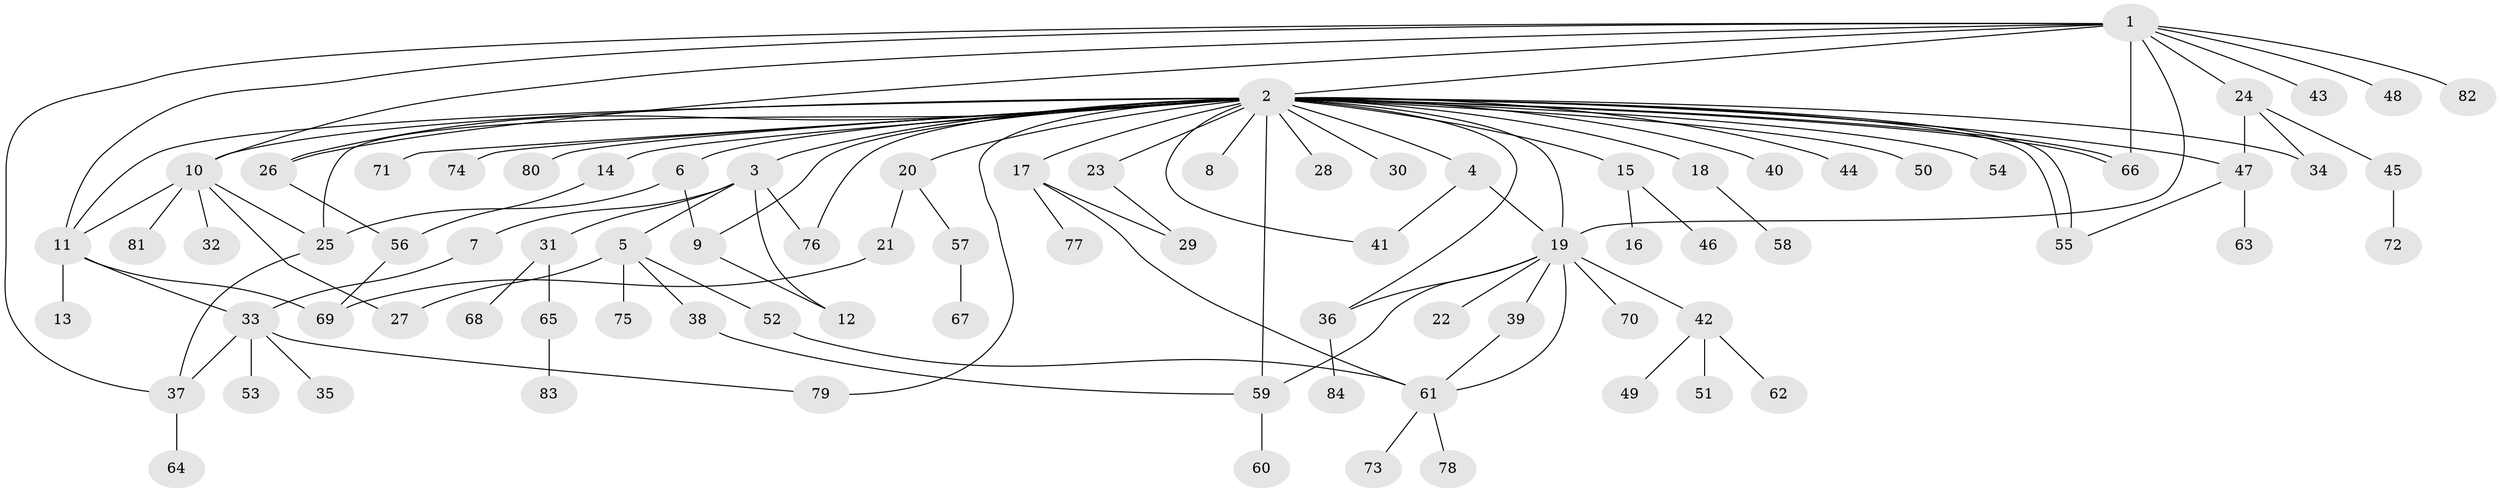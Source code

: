 // coarse degree distribution, {10: 0.0196078431372549, 29: 0.0196078431372549, 6: 0.0392156862745098, 2: 0.19607843137254902, 3: 0.1568627450980392, 4: 0.0784313725490196, 1: 0.43137254901960786, 5: 0.0392156862745098, 9: 0.0196078431372549}
// Generated by graph-tools (version 1.1) at 2025/50/03/04/25 22:50:31]
// undirected, 84 vertices, 116 edges
graph export_dot {
  node [color=gray90,style=filled];
  1;
  2;
  3;
  4;
  5;
  6;
  7;
  8;
  9;
  10;
  11;
  12;
  13;
  14;
  15;
  16;
  17;
  18;
  19;
  20;
  21;
  22;
  23;
  24;
  25;
  26;
  27;
  28;
  29;
  30;
  31;
  32;
  33;
  34;
  35;
  36;
  37;
  38;
  39;
  40;
  41;
  42;
  43;
  44;
  45;
  46;
  47;
  48;
  49;
  50;
  51;
  52;
  53;
  54;
  55;
  56;
  57;
  58;
  59;
  60;
  61;
  62;
  63;
  64;
  65;
  66;
  67;
  68;
  69;
  70;
  71;
  72;
  73;
  74;
  75;
  76;
  77;
  78;
  79;
  80;
  81;
  82;
  83;
  84;
  1 -- 2;
  1 -- 10;
  1 -- 11;
  1 -- 19;
  1 -- 24;
  1 -- 26;
  1 -- 37;
  1 -- 43;
  1 -- 48;
  1 -- 66;
  1 -- 82;
  2 -- 3;
  2 -- 4;
  2 -- 6;
  2 -- 8;
  2 -- 9;
  2 -- 10;
  2 -- 11;
  2 -- 14;
  2 -- 15;
  2 -- 17;
  2 -- 18;
  2 -- 19;
  2 -- 20;
  2 -- 23;
  2 -- 25;
  2 -- 26;
  2 -- 28;
  2 -- 30;
  2 -- 34;
  2 -- 36;
  2 -- 40;
  2 -- 41;
  2 -- 44;
  2 -- 47;
  2 -- 50;
  2 -- 54;
  2 -- 55;
  2 -- 55;
  2 -- 59;
  2 -- 66;
  2 -- 66;
  2 -- 71;
  2 -- 74;
  2 -- 76;
  2 -- 79;
  2 -- 80;
  3 -- 5;
  3 -- 7;
  3 -- 12;
  3 -- 31;
  3 -- 76;
  4 -- 19;
  4 -- 41;
  5 -- 27;
  5 -- 38;
  5 -- 52;
  5 -- 75;
  6 -- 9;
  6 -- 25;
  7 -- 33;
  9 -- 12;
  10 -- 11;
  10 -- 25;
  10 -- 27;
  10 -- 32;
  10 -- 81;
  11 -- 13;
  11 -- 33;
  11 -- 69;
  14 -- 56;
  15 -- 16;
  15 -- 46;
  17 -- 29;
  17 -- 61;
  17 -- 77;
  18 -- 58;
  19 -- 22;
  19 -- 36;
  19 -- 39;
  19 -- 42;
  19 -- 59;
  19 -- 61;
  19 -- 70;
  20 -- 21;
  20 -- 57;
  21 -- 69;
  23 -- 29;
  24 -- 34;
  24 -- 45;
  24 -- 47;
  25 -- 37;
  26 -- 56;
  31 -- 65;
  31 -- 68;
  33 -- 35;
  33 -- 37;
  33 -- 53;
  33 -- 79;
  36 -- 84;
  37 -- 64;
  38 -- 59;
  39 -- 61;
  42 -- 49;
  42 -- 51;
  42 -- 62;
  45 -- 72;
  47 -- 55;
  47 -- 63;
  52 -- 61;
  56 -- 69;
  57 -- 67;
  59 -- 60;
  61 -- 73;
  61 -- 78;
  65 -- 83;
}
